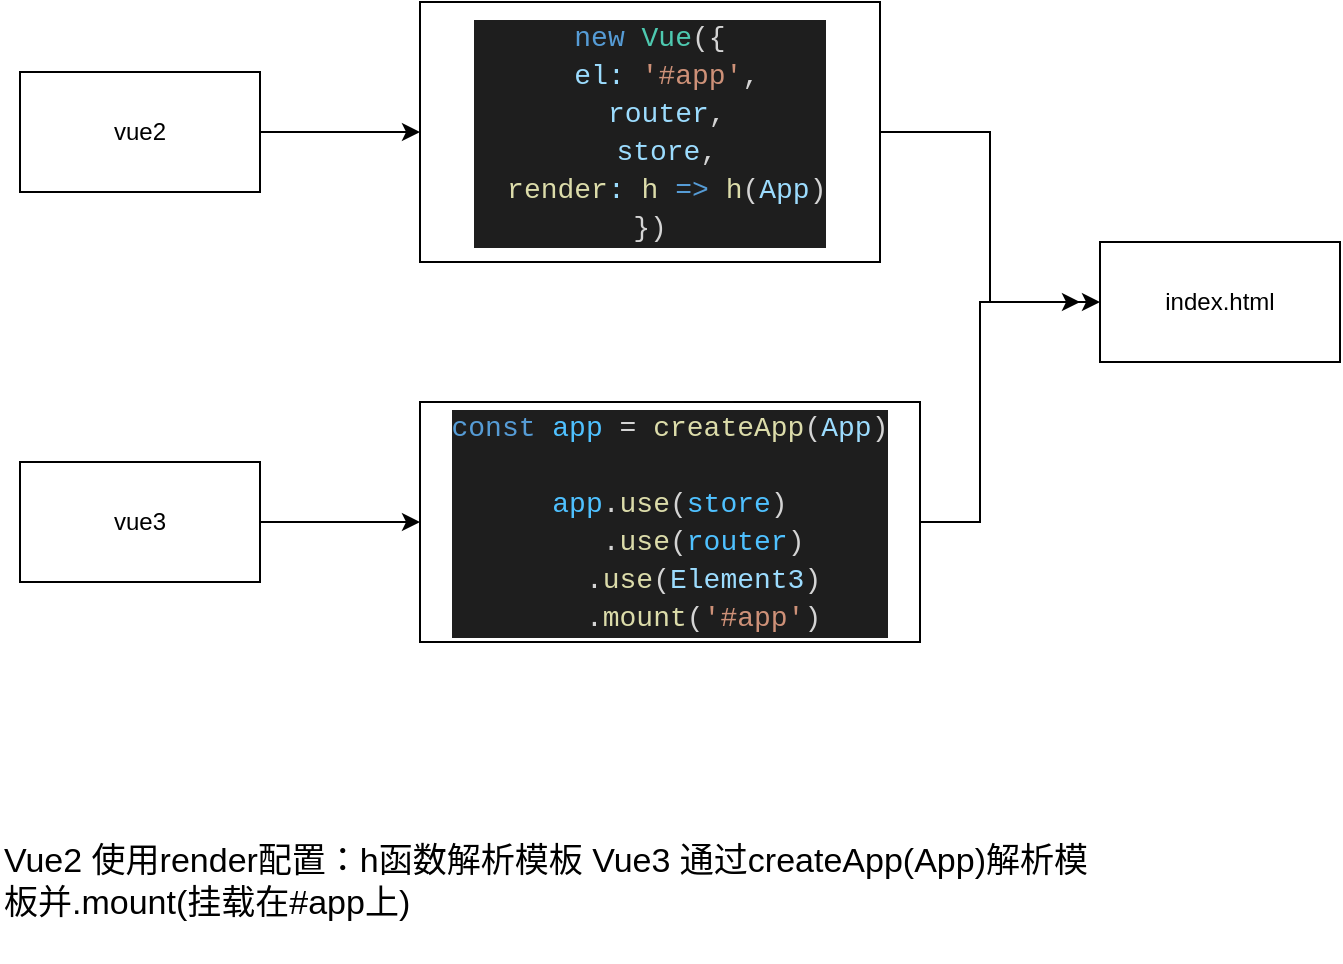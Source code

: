 <mxfile version="20.2.0" type="github">
  <diagram id="vtoGGetFCqlAYCPLXZxP" name="vue2-vue3渲染模板">
    <mxGraphModel dx="1422" dy="754" grid="1" gridSize="10" guides="1" tooltips="1" connect="1" arrows="1" fold="1" page="1" pageScale="1" pageWidth="827" pageHeight="1169" math="0" shadow="0">
      <root>
        <mxCell id="0" />
        <mxCell id="1" parent="0" />
        <mxCell id="Rw7i65c8LPT7EPaT8IXC-5" value="" style="edgeStyle=orthogonalEdgeStyle;rounded=0;orthogonalLoop=1;jettySize=auto;html=1;" edge="1" parent="1" source="jXRyOj6Qu7gkDSpOse-d-1" target="Rw7i65c8LPT7EPaT8IXC-4">
          <mxGeometry relative="1" as="geometry" />
        </mxCell>
        <mxCell id="jXRyOj6Qu7gkDSpOse-d-1" value="vue2" style="rounded=0;whiteSpace=wrap;html=1;" parent="1" vertex="1">
          <mxGeometry x="110" y="125" width="120" height="60" as="geometry" />
        </mxCell>
        <mxCell id="Rw7i65c8LPT7EPaT8IXC-7" value="" style="edgeStyle=orthogonalEdgeStyle;rounded=0;orthogonalLoop=1;jettySize=auto;html=1;" edge="1" parent="1" source="Rw7i65c8LPT7EPaT8IXC-1" target="Rw7i65c8LPT7EPaT8IXC-6">
          <mxGeometry relative="1" as="geometry" />
        </mxCell>
        <mxCell id="Rw7i65c8LPT7EPaT8IXC-1" value="vue3" style="rounded=0;whiteSpace=wrap;html=1;" vertex="1" parent="1">
          <mxGeometry x="110" y="320" width="120" height="60" as="geometry" />
        </mxCell>
        <mxCell id="Rw7i65c8LPT7EPaT8IXC-2" value="index.html" style="whiteSpace=wrap;html=1;rounded=0;" vertex="1" parent="1">
          <mxGeometry x="650" y="210" width="120" height="60" as="geometry" />
        </mxCell>
        <mxCell id="Rw7i65c8LPT7EPaT8IXC-8" style="edgeStyle=orthogonalEdgeStyle;rounded=0;orthogonalLoop=1;jettySize=auto;html=1;entryX=0;entryY=0.5;entryDx=0;entryDy=0;" edge="1" parent="1" source="Rw7i65c8LPT7EPaT8IXC-4" target="Rw7i65c8LPT7EPaT8IXC-2">
          <mxGeometry relative="1" as="geometry" />
        </mxCell>
        <mxCell id="Rw7i65c8LPT7EPaT8IXC-4" value="&lt;div style=&quot;color: rgb(212, 212, 212); background-color: rgb(30, 30, 30); font-family: &amp;quot;Fira Code&amp;quot;, Consolas, &amp;quot;Courier New&amp;quot;, monospace; font-size: 14px; line-height: 19px;&quot;&gt;&lt;div&gt;&lt;span style=&quot;color: #569cd6;&quot;&gt;new&lt;/span&gt; &lt;span style=&quot;color: #4ec9b0;&quot;&gt;Vue&lt;/span&gt;({&lt;/div&gt;&lt;div&gt;&amp;nbsp; &lt;span style=&quot;color: #9cdcfe;&quot;&gt;el&lt;/span&gt;&lt;span style=&quot;color: #9cdcfe;&quot;&gt;:&lt;/span&gt; &lt;span style=&quot;color: #ce9178;&quot;&gt;&#39;#app&#39;&lt;/span&gt;,&lt;/div&gt;&lt;div&gt;&amp;nbsp; &lt;span style=&quot;color: #9cdcfe;&quot;&gt;router&lt;/span&gt;,&lt;/div&gt;&lt;div&gt;&amp;nbsp; &lt;span style=&quot;color: #9cdcfe;&quot;&gt;store&lt;/span&gt;,&lt;/div&gt;&lt;div&gt;&amp;nbsp; &lt;span style=&quot;color: #dcdcaa;&quot;&gt;render&lt;/span&gt;&lt;span style=&quot;color: #9cdcfe;&quot;&gt;:&lt;/span&gt; &lt;span style=&quot;color: #dcdcaa;&quot;&gt;h&lt;/span&gt; &lt;span style=&quot;color: #569cd6;&quot;&gt;=&amp;gt;&lt;/span&gt; &lt;span style=&quot;color: #dcdcaa;&quot;&gt;h&lt;/span&gt;(&lt;span style=&quot;color: #9cdcfe;&quot;&gt;App&lt;/span&gt;)&lt;/div&gt;&lt;div&gt;})&lt;/div&gt;&lt;/div&gt;" style="whiteSpace=wrap;html=1;rounded=0;" vertex="1" parent="1">
          <mxGeometry x="310" y="90" width="230" height="130" as="geometry" />
        </mxCell>
        <mxCell id="Rw7i65c8LPT7EPaT8IXC-9" style="edgeStyle=orthogonalEdgeStyle;rounded=0;orthogonalLoop=1;jettySize=auto;html=1;exitX=1;exitY=0.5;exitDx=0;exitDy=0;" edge="1" parent="1" source="Rw7i65c8LPT7EPaT8IXC-6">
          <mxGeometry relative="1" as="geometry">
            <mxPoint x="640" y="240" as="targetPoint" />
            <Array as="points">
              <mxPoint x="590" y="350" />
              <mxPoint x="590" y="240" />
            </Array>
          </mxGeometry>
        </mxCell>
        <mxCell id="Rw7i65c8LPT7EPaT8IXC-6" value="&lt;div style=&quot;color: rgb(212, 212, 212); background-color: rgb(30, 30, 30); font-family: &amp;quot;Fira Code&amp;quot;, Consolas, &amp;quot;Courier New&amp;quot;, monospace; font-size: 14px; line-height: 19px;&quot;&gt;&lt;div&gt;&lt;span style=&quot;color: #569cd6;&quot;&gt;const&lt;/span&gt; &lt;span style=&quot;color: #4fc1ff;&quot;&gt;app&lt;/span&gt; = &lt;span style=&quot;color: #dcdcaa;&quot;&gt;createApp&lt;/span&gt;(&lt;span style=&quot;color: #9cdcfe;&quot;&gt;App&lt;/span&gt;)&lt;/div&gt;&lt;br&gt;&lt;div&gt;&lt;span style=&quot;color: #4fc1ff;&quot;&gt;app&lt;/span&gt;.&lt;span style=&quot;color: #dcdcaa;&quot;&gt;use&lt;/span&gt;(&lt;span style=&quot;color: #4fc1ff;&quot;&gt;store&lt;/span&gt;)&lt;/div&gt;&lt;div&gt;&amp;nbsp; &amp;nbsp; .&lt;span style=&quot;color: #dcdcaa;&quot;&gt;use&lt;/span&gt;(&lt;span style=&quot;color: #4fc1ff;&quot;&gt;router&lt;/span&gt;)&lt;/div&gt;&lt;div&gt;&amp;nbsp; &amp;nbsp; .&lt;span style=&quot;color: #dcdcaa;&quot;&gt;use&lt;/span&gt;(&lt;span style=&quot;color: #9cdcfe;&quot;&gt;Element3&lt;/span&gt;)&lt;/div&gt;&lt;div&gt;&amp;nbsp; &amp;nbsp; .&lt;span style=&quot;color: #dcdcaa;&quot;&gt;mount&lt;/span&gt;(&lt;span style=&quot;color: #ce9178;&quot;&gt;&#39;#app&#39;&lt;/span&gt;)&lt;/div&gt;&lt;/div&gt;" style="whiteSpace=wrap;html=1;rounded=0;" vertex="1" parent="1">
          <mxGeometry x="310" y="290" width="250" height="120" as="geometry" />
        </mxCell>
        <mxCell id="Rw7i65c8LPT7EPaT8IXC-10" value="&lt;font style=&quot;font-size: 17px;&quot;&gt;Vue2 使用render配置：h函数解析模板 Vue3 通过createApp(App)解析模板并.mount(挂载在#app上)&lt;/font&gt;" style="text;html=1;strokeColor=none;fillColor=none;align=left;verticalAlign=middle;whiteSpace=wrap;rounded=0;" vertex="1" parent="1">
          <mxGeometry x="100" y="490" width="550" height="80" as="geometry" />
        </mxCell>
      </root>
    </mxGraphModel>
  </diagram>
</mxfile>
